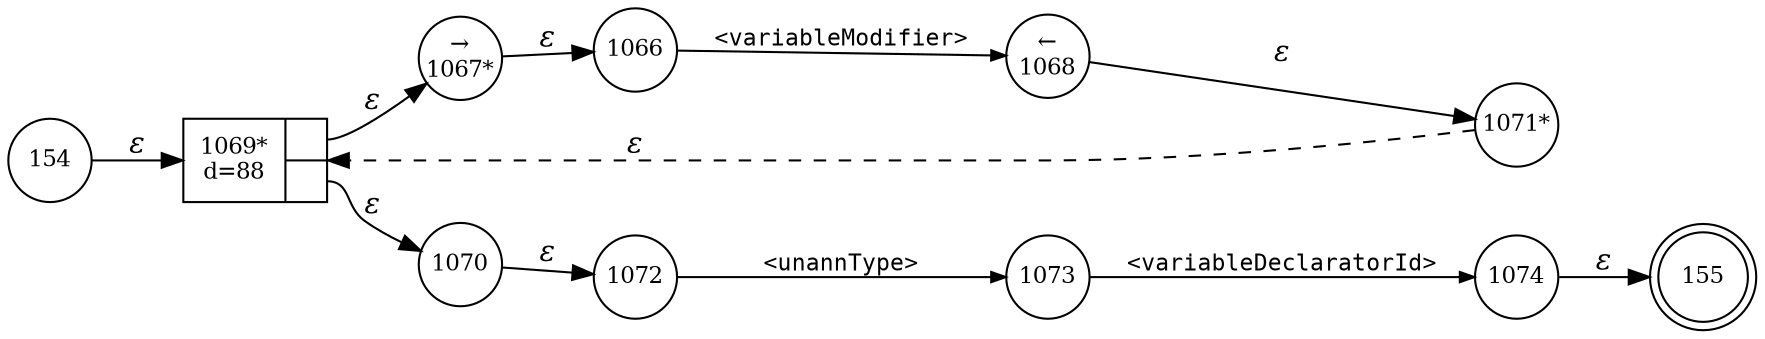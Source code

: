 digraph ATN {
rankdir=LR;
s155[fontsize=11, label="155", shape=doublecircle, fixedsize=true, width=.6];
s1072[fontsize=11,label="1072", shape=circle, fixedsize=true, width=.55, peripheries=1];
s1073[fontsize=11,label="1073", shape=circle, fixedsize=true, width=.55, peripheries=1];
s1074[fontsize=11,label="1074", shape=circle, fixedsize=true, width=.55, peripheries=1];
s154[fontsize=11,label="154", shape=circle, fixedsize=true, width=.55, peripheries=1];
s1066[fontsize=11,label="1066", shape=circle, fixedsize=true, width=.55, peripheries=1];
s1067[fontsize=11,label="&rarr;\n1067*", shape=circle, fixedsize=true, width=.55, peripheries=1];
s1068[fontsize=11,label="&larr;\n1068", shape=circle, fixedsize=true, width=.55, peripheries=1];
s1069[fontsize=11,label="{1069*\nd=88|{<p0>|<p1>}}", shape=record, fixedsize=false, peripheries=1];
s1070[fontsize=11,label="1070", shape=circle, fixedsize=true, width=.55, peripheries=1];
s1071[fontsize=11,label="1071*", shape=circle, fixedsize=true, width=.55, peripheries=1];
s154 -> s1069 [fontname="Times-Italic", label="&epsilon;"];
s1069:p0 -> s1067 [fontname="Times-Italic", label="&epsilon;"];
s1069:p1 -> s1070 [fontname="Times-Italic", label="&epsilon;"];
s1067 -> s1066 [fontname="Times-Italic", label="&epsilon;"];
s1070 -> s1072 [fontname="Times-Italic", label="&epsilon;"];
s1066 -> s1068 [fontsize=11, fontname="Courier", arrowsize=.7, label = "<variableModifier>", arrowhead = normal];
s1072 -> s1073 [fontsize=11, fontname="Courier", arrowsize=.7, label = "<unannType>", arrowhead = normal];
s1068 -> s1071 [fontname="Times-Italic", label="&epsilon;"];
s1073 -> s1074 [fontsize=11, fontname="Courier", arrowsize=.7, label = "<variableDeclaratorId>", arrowhead = normal];
s1071 -> s1069 [fontname="Times-Italic", label="&epsilon;", style="dashed"];
s1074 -> s155 [fontname="Times-Italic", label="&epsilon;"];
}